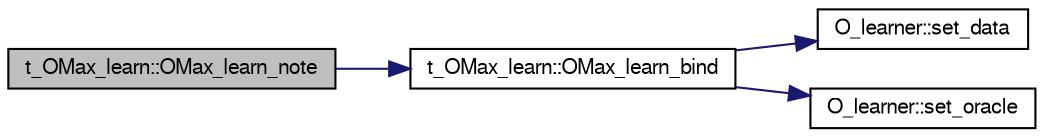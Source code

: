 digraph G
{
  bgcolor="transparent";
  edge [fontname="FreeSans",fontsize="10",labelfontname="FreeSans",labelfontsize="10"];
  node [fontname="FreeSans",fontsize="10",shape=record];
  rankdir=LR;
  Node1 [label="t_OMax_learn::OMax_learn_note",height=0.2,width=0.4,color="black", fillcolor="grey75", style="filled" fontcolor="black"];
  Node1 -> Node2 [color="midnightblue",fontsize="10",style="solid",fontname="FreeSans"];
  Node2 [label="t_OMax_learn::OMax_learn_bind",height=0.2,width=0.4,color="black",URL="$structt___o_max__learn.html#a9c9b7325bcd3b792589d76a2f5b02341",tooltip="Bind the learner with FO and Data Sequence."];
  Node2 -> Node3 [color="midnightblue",fontsize="10",style="solid",fontname="FreeSans"];
  Node3 [label="O_learner::set_data",height=0.2,width=0.4,color="black",URL="$class_o__learner.html#aaa1788b23c9075cd54af2cf4f82dea3b",tooltip="Set the Data structure to write in."];
  Node2 -> Node4 [color="midnightblue",fontsize="10",style="solid",fontname="FreeSans"];
  Node4 [label="O_learner::set_oracle",height=0.2,width=0.4,color="black",URL="$class_o__learner.html#a10846d475c4ad2fda3a904abf521e1ce",tooltip="Set the FO structure to write in."];
}

